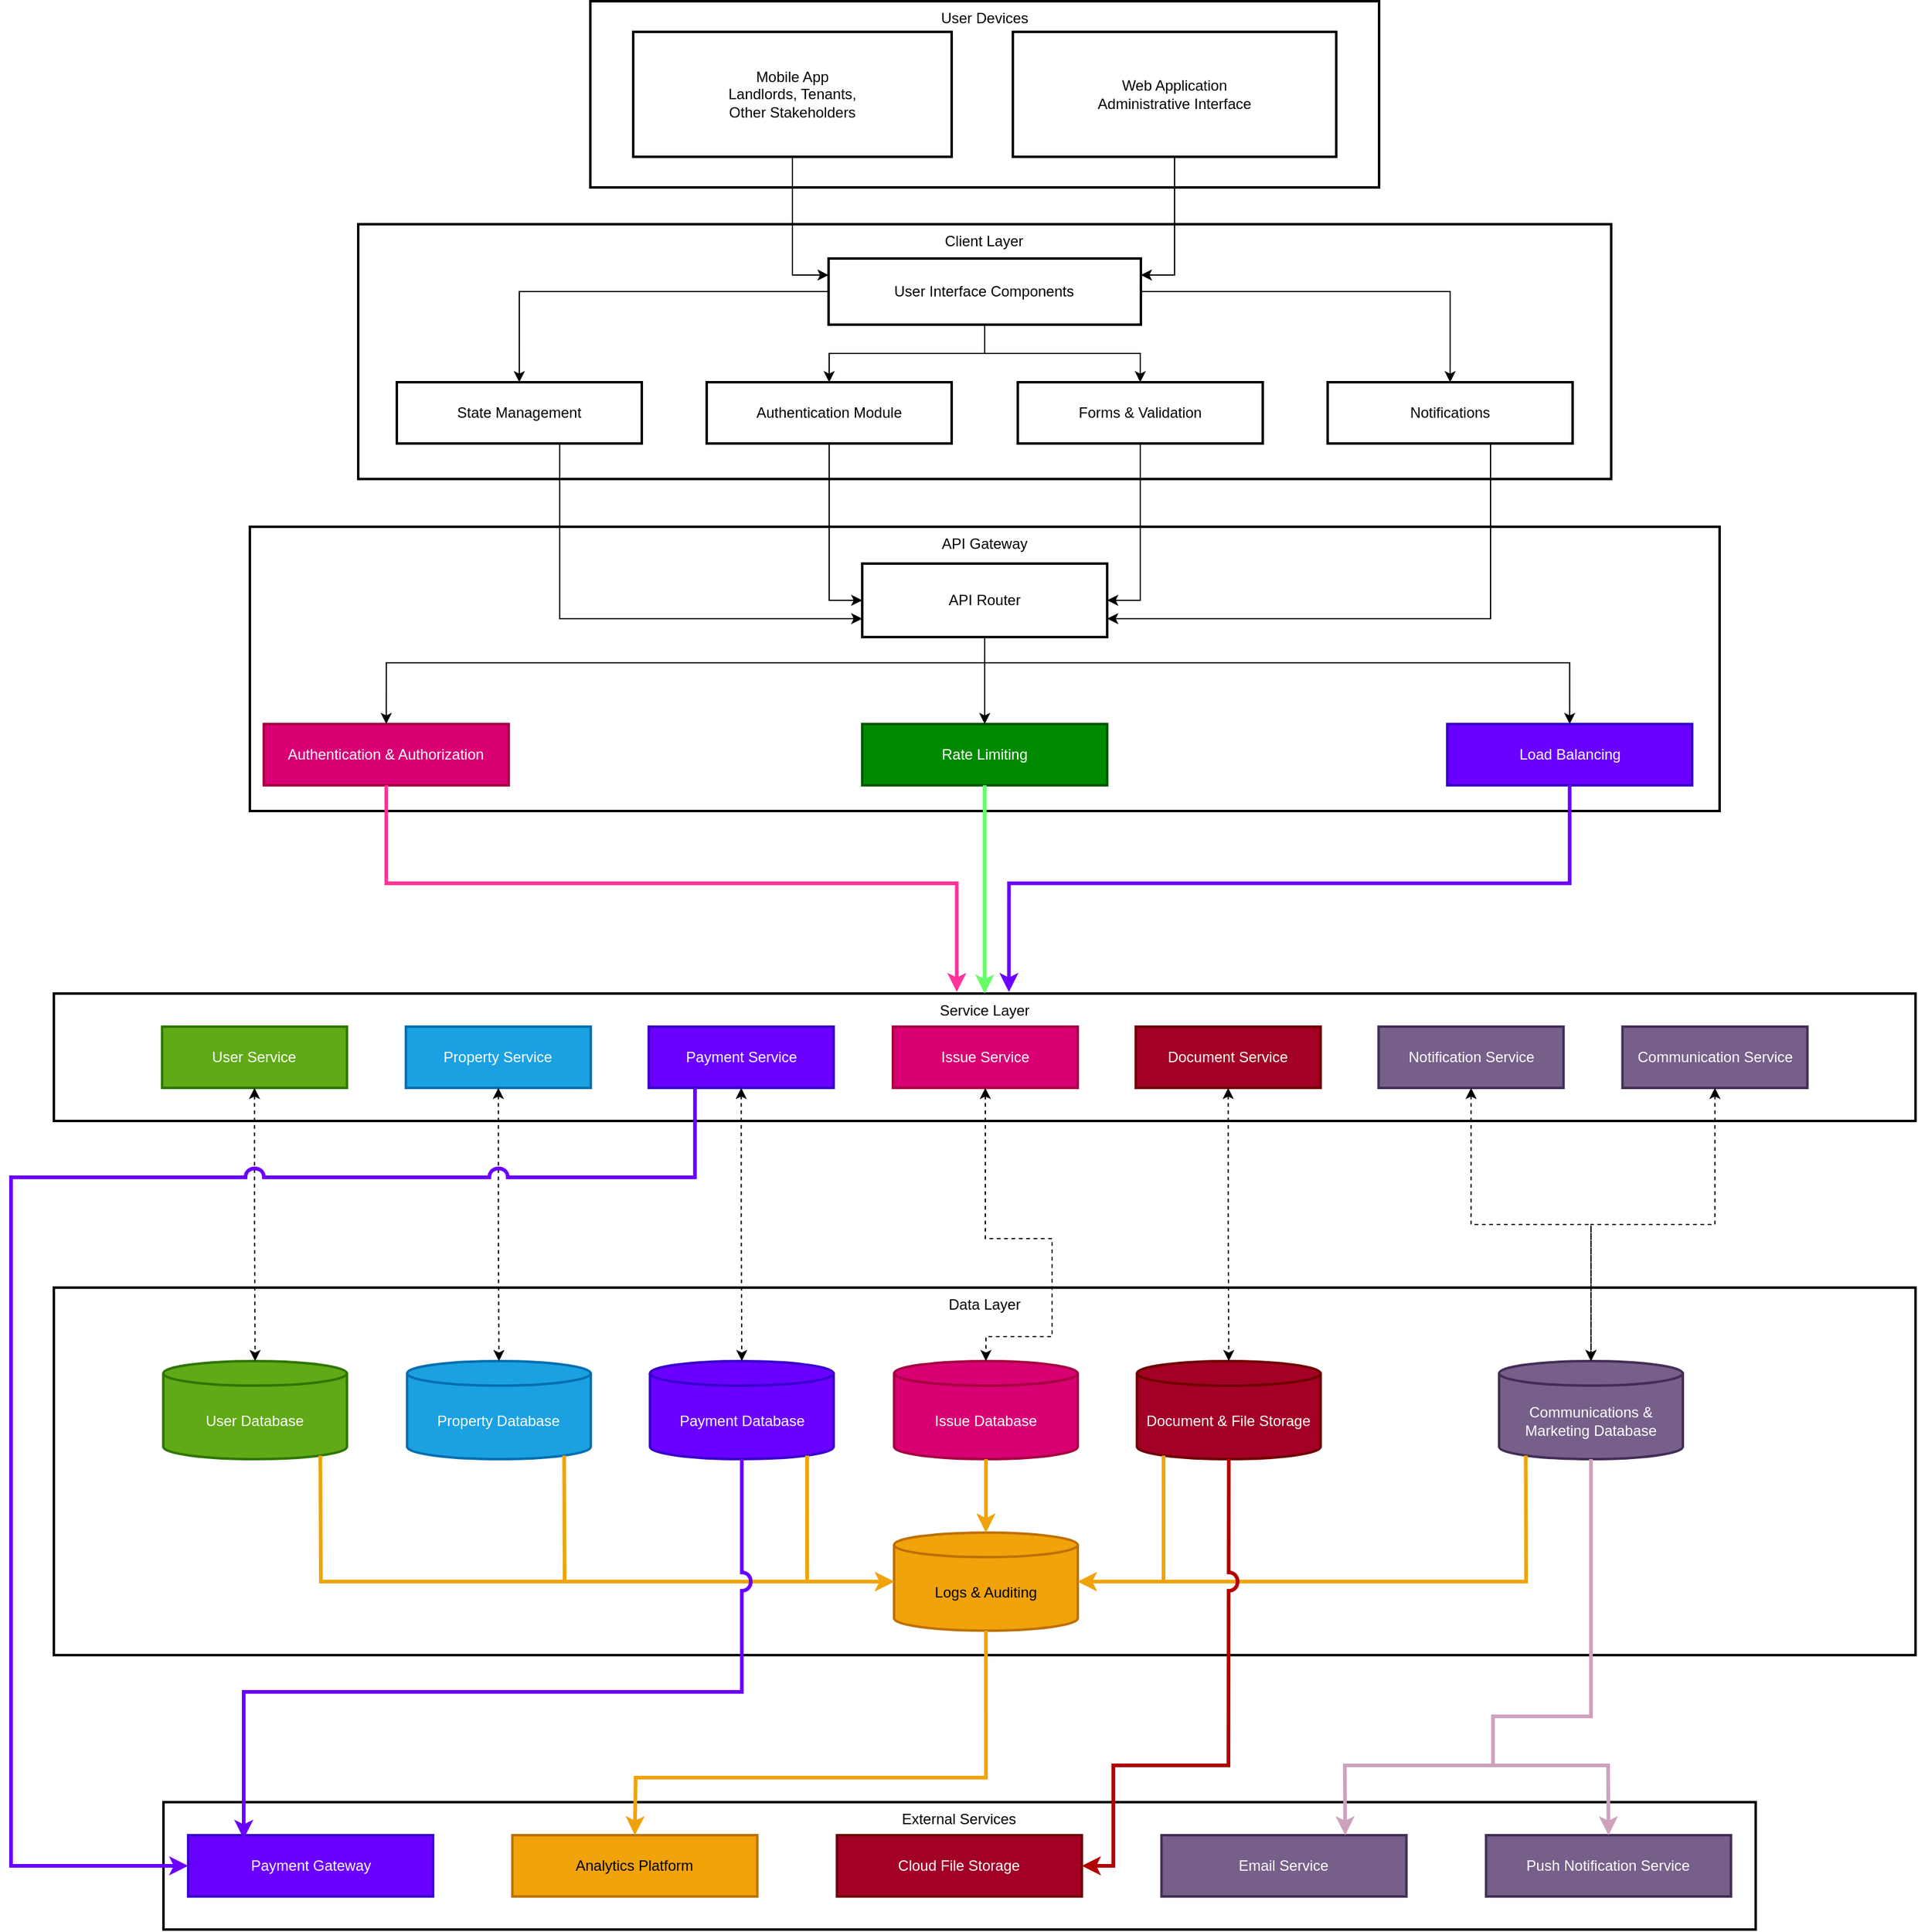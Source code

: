 <mxfile version="26.1.1">
  <diagram name="Page-1" id="fBjL8o_hA7o35bIcAhnm">
    <mxGraphModel dx="2074" dy="1198" grid="1" gridSize="10" guides="1" tooltips="1" connect="1" arrows="1" fold="1" page="1" pageScale="1" pageWidth="827" pageHeight="1169" math="0" shadow="0">
      <root>
        <mxCell id="0" />
        <mxCell id="1" parent="0" />
        <mxCell id="ONVwY6G91tmGvO6E3kD--123" value="" style="group" parent="1" vertex="1" connectable="0">
          <mxGeometry x="674.995" y="469" width="1200.003" height="232" as="geometry" />
        </mxCell>
        <mxCell id="ONVwY6G91tmGvO6E3kD--4" value="API Gateway" style="whiteSpace=wrap;strokeWidth=2;verticalAlign=top;" parent="ONVwY6G91tmGvO6E3kD--123" vertex="1">
          <mxGeometry width="1200.003" height="232" as="geometry" />
        </mxCell>
        <mxCell id="jb5khkaLbOysR9rqZ3Wg-37" style="edgeStyle=orthogonalEdgeStyle;rounded=0;orthogonalLoop=1;jettySize=auto;html=1;exitX=0.5;exitY=1;exitDx=0;exitDy=0;entryX=0.5;entryY=0;entryDx=0;entryDy=0;" edge="1" parent="ONVwY6G91tmGvO6E3kD--123" source="ONVwY6G91tmGvO6E3kD--14" target="ONVwY6G91tmGvO6E3kD--17">
          <mxGeometry relative="1" as="geometry">
            <Array as="points">
              <mxPoint x="600" y="111" />
              <mxPoint x="1078" y="111" />
            </Array>
          </mxGeometry>
        </mxCell>
        <mxCell id="ONVwY6G91tmGvO6E3kD--14" value="API Router" style="whiteSpace=wrap;strokeWidth=2;" parent="ONVwY6G91tmGvO6E3kD--123" vertex="1">
          <mxGeometry x="500.001" y="30" width="200.0" height="60" as="geometry" />
        </mxCell>
        <mxCell id="ONVwY6G91tmGvO6E3kD--15" value="Authentication &amp; Authorization" style="whiteSpace=wrap;strokeWidth=2;fillColor=#d80073;strokeColor=#A50040;fontColor=#ffffff;" parent="ONVwY6G91tmGvO6E3kD--123" vertex="1">
          <mxGeometry x="11.363" y="161" width="200.0" height="50" as="geometry" />
        </mxCell>
        <mxCell id="ONVwY6G91tmGvO6E3kD--16" value="Rate Limiting" style="whiteSpace=wrap;strokeWidth=2;fillColor=#008a00;fontColor=#ffffff;strokeColor=#005700;" parent="ONVwY6G91tmGvO6E3kD--123" vertex="1">
          <mxGeometry x="500.001" y="161" width="200.0" height="50" as="geometry" />
        </mxCell>
        <mxCell id="ONVwY6G91tmGvO6E3kD--17" value="Load Balancing" style="whiteSpace=wrap;strokeWidth=2;fillColor=#6a00ff;fontColor=#ffffff;strokeColor=#3700CC;" parent="ONVwY6G91tmGvO6E3kD--123" vertex="1">
          <mxGeometry x="977.63" y="161" width="200.0" height="50" as="geometry" />
        </mxCell>
        <mxCell id="ONVwY6G91tmGvO6E3kD--113" style="edgeStyle=orthogonalEdgeStyle;rounded=0;orthogonalLoop=1;jettySize=auto;html=1;entryX=0.5;entryY=0;entryDx=0;entryDy=0;" parent="ONVwY6G91tmGvO6E3kD--123" source="ONVwY6G91tmGvO6E3kD--14" target="ONVwY6G91tmGvO6E3kD--15" edge="1">
          <mxGeometry relative="1" as="geometry">
            <Array as="points">
              <mxPoint x="600" y="111" />
              <mxPoint x="111" y="111" />
            </Array>
          </mxGeometry>
        </mxCell>
        <mxCell id="ONVwY6G91tmGvO6E3kD--112" style="edgeStyle=orthogonalEdgeStyle;rounded=0;orthogonalLoop=1;jettySize=auto;html=1;entryX=0.5;entryY=0;entryDx=0;entryDy=0;" parent="ONVwY6G91tmGvO6E3kD--123" source="ONVwY6G91tmGvO6E3kD--14" target="ONVwY6G91tmGvO6E3kD--16" edge="1">
          <mxGeometry relative="1" as="geometry" />
        </mxCell>
        <mxCell id="ONVwY6G91tmGvO6E3kD--86" value="" style="group" parent="1" vertex="1" connectable="0">
          <mxGeometry x="763.497" y="222" width="1023" height="208" as="geometry" />
        </mxCell>
        <mxCell id="ONVwY6G91tmGvO6E3kD--5" value="Client Layer" style="whiteSpace=wrap;strokeWidth=2;verticalAlign=top;" parent="ONVwY6G91tmGvO6E3kD--86" vertex="1">
          <mxGeometry width="1023" height="208" as="geometry" />
        </mxCell>
        <mxCell id="ONVwY6G91tmGvO6E3kD--104" style="edgeStyle=orthogonalEdgeStyle;rounded=0;orthogonalLoop=1;jettySize=auto;html=1;exitX=0;exitY=0.5;exitDx=0;exitDy=0;entryX=0.5;entryY=0;entryDx=0;entryDy=0;" parent="ONVwY6G91tmGvO6E3kD--86" source="ONVwY6G91tmGvO6E3kD--9" target="ONVwY6G91tmGvO6E3kD--10" edge="1">
          <mxGeometry relative="1" as="geometry" />
        </mxCell>
        <mxCell id="ONVwY6G91tmGvO6E3kD--105" style="edgeStyle=orthogonalEdgeStyle;rounded=0;orthogonalLoop=1;jettySize=auto;html=1;entryX=0.5;entryY=0;entryDx=0;entryDy=0;" parent="ONVwY6G91tmGvO6E3kD--86" source="ONVwY6G91tmGvO6E3kD--9" target="ONVwY6G91tmGvO6E3kD--11" edge="1">
          <mxGeometry relative="1" as="geometry" />
        </mxCell>
        <mxCell id="ONVwY6G91tmGvO6E3kD--106" style="edgeStyle=orthogonalEdgeStyle;rounded=0;orthogonalLoop=1;jettySize=auto;html=1;entryX=0.5;entryY=0;entryDx=0;entryDy=0;" parent="ONVwY6G91tmGvO6E3kD--86" source="ONVwY6G91tmGvO6E3kD--9" target="ONVwY6G91tmGvO6E3kD--12" edge="1">
          <mxGeometry relative="1" as="geometry" />
        </mxCell>
        <mxCell id="ONVwY6G91tmGvO6E3kD--107" style="edgeStyle=orthogonalEdgeStyle;rounded=0;orthogonalLoop=1;jettySize=auto;html=1;entryX=0.5;entryY=0;entryDx=0;entryDy=0;" parent="ONVwY6G91tmGvO6E3kD--86" source="ONVwY6G91tmGvO6E3kD--9" target="ONVwY6G91tmGvO6E3kD--13" edge="1">
          <mxGeometry relative="1" as="geometry" />
        </mxCell>
        <mxCell id="ONVwY6G91tmGvO6E3kD--9" value="User Interface Components" style="whiteSpace=wrap;strokeWidth=2;" parent="ONVwY6G91tmGvO6E3kD--86" vertex="1">
          <mxGeometry x="384" y="28" width="255" height="54" as="geometry" />
        </mxCell>
        <mxCell id="ONVwY6G91tmGvO6E3kD--10" value="State Management" style="whiteSpace=wrap;strokeWidth=2;" parent="ONVwY6G91tmGvO6E3kD--86" vertex="1">
          <mxGeometry x="31.5" y="129" width="200" height="50" as="geometry" />
        </mxCell>
        <mxCell id="ONVwY6G91tmGvO6E3kD--11" value="Authentication Module" style="whiteSpace=wrap;strokeWidth=2;" parent="ONVwY6G91tmGvO6E3kD--86" vertex="1">
          <mxGeometry x="284.5" y="129" width="200" height="50" as="geometry" />
        </mxCell>
        <mxCell id="ONVwY6G91tmGvO6E3kD--12" value="Forms &amp; Validation" style="whiteSpace=wrap;strokeWidth=2;" parent="ONVwY6G91tmGvO6E3kD--86" vertex="1">
          <mxGeometry x="538.5" y="129" width="200" height="50" as="geometry" />
        </mxCell>
        <mxCell id="ONVwY6G91tmGvO6E3kD--13" value="Notifications" style="whiteSpace=wrap;strokeWidth=2;" parent="ONVwY6G91tmGvO6E3kD--86" vertex="1">
          <mxGeometry x="791.5" y="129" width="200" height="50" as="geometry" />
        </mxCell>
        <mxCell id="ONVwY6G91tmGvO6E3kD--91" value="" style="group" parent="1" vertex="1" connectable="0">
          <mxGeometry x="604.47" y="1510" width="1341.053" height="104" as="geometry" />
        </mxCell>
        <mxCell id="ONVwY6G91tmGvO6E3kD--1" value="External Services" style="whiteSpace=wrap;strokeWidth=2;verticalAlign=top;" parent="ONVwY6G91tmGvO6E3kD--91" vertex="1">
          <mxGeometry width="1300" height="104" as="geometry" />
        </mxCell>
        <mxCell id="ONVwY6G91tmGvO6E3kD--31" value="Payment Gateway" style="whiteSpace=wrap;strokeWidth=2;fillColor=#6a00ff;fontColor=#ffffff;strokeColor=#3700CC;" parent="ONVwY6G91tmGvO6E3kD--91" vertex="1">
          <mxGeometry x="20.153" y="27" width="200" height="50" as="geometry" />
        </mxCell>
        <mxCell id="ONVwY6G91tmGvO6E3kD--32" value="Email Service" style="whiteSpace=wrap;strokeWidth=2;fillColor=#76608a;fontColor=#ffffff;strokeColor=#432D57;" parent="ONVwY6G91tmGvO6E3kD--91" vertex="1">
          <mxGeometry x="814.85" y="27" width="200" height="50" as="geometry" />
        </mxCell>
        <mxCell id="ONVwY6G91tmGvO6E3kD--33" value="Push Notification Service" style="whiteSpace=wrap;strokeWidth=2;fillColor=#76608a;fontColor=#ffffff;strokeColor=#432D57;" parent="ONVwY6G91tmGvO6E3kD--91" vertex="1">
          <mxGeometry x="1079.853" y="27" width="200" height="50" as="geometry" />
        </mxCell>
        <mxCell id="ONVwY6G91tmGvO6E3kD--34" value="Cloud File Storage" style="whiteSpace=wrap;strokeWidth=2;fillColor=#a20025;fontColor=#ffffff;strokeColor=#6F0000;" parent="ONVwY6G91tmGvO6E3kD--91" vertex="1">
          <mxGeometry x="549.85" y="27" width="200" height="50" as="geometry" />
        </mxCell>
        <mxCell id="ONVwY6G91tmGvO6E3kD--35" value="Analytics Platform" style="whiteSpace=wrap;strokeWidth=2;fillColor=#f0a30a;fontColor=#000000;strokeColor=#BD7000;" parent="ONVwY6G91tmGvO6E3kD--91" vertex="1">
          <mxGeometry x="284.85" y="27" width="200" height="50" as="geometry" />
        </mxCell>
        <mxCell id="ONVwY6G91tmGvO6E3kD--90" value="" style="group" parent="1" vertex="1" connectable="0">
          <mxGeometry x="515" y="1090" width="1520" height="300" as="geometry" />
        </mxCell>
        <mxCell id="ONVwY6G91tmGvO6E3kD--2" value="Data Layer" style="whiteSpace=wrap;strokeWidth=2;verticalAlign=top;" parent="ONVwY6G91tmGvO6E3kD--90" vertex="1">
          <mxGeometry width="1520" height="300" as="geometry" />
        </mxCell>
        <mxCell id="ONVwY6G91tmGvO6E3kD--25" value="User Database" style="shape=cylinder3;boundedLbl=1;backgroundOutline=1;size=10;strokeWidth=2;whiteSpace=wrap;fillColor=#60a917;fontColor=#ffffff;strokeColor=#2D7600;" parent="ONVwY6G91tmGvO6E3kD--90" vertex="1">
          <mxGeometry x="89.293" y="60" width="150" height="80" as="geometry" />
        </mxCell>
        <mxCell id="ONVwY6G91tmGvO6E3kD--26" value="Property Database" style="shape=cylinder3;boundedLbl=1;backgroundOutline=1;size=10;strokeWidth=2;whiteSpace=wrap;fillColor=#1ba1e2;fontColor=#ffffff;strokeColor=#006EAF;" parent="ONVwY6G91tmGvO6E3kD--90" vertex="1">
          <mxGeometry x="288.37" y="60" width="150" height="80" as="geometry" />
        </mxCell>
        <mxCell id="ONVwY6G91tmGvO6E3kD--27" value="Payment Database" style="shape=cylinder3;boundedLbl=1;backgroundOutline=1;size=10;strokeWidth=2;whiteSpace=wrap;fillColor=#6a00ff;fontColor=#ffffff;strokeColor=#3700CC;" parent="ONVwY6G91tmGvO6E3kD--90" vertex="1">
          <mxGeometry x="486.68" y="60" width="150" height="80" as="geometry" />
        </mxCell>
        <mxCell id="ONVwY6G91tmGvO6E3kD--28" value="Issue Database" style="shape=cylinder3;boundedLbl=1;backgroundOutline=1;size=10;strokeWidth=2;whiteSpace=wrap;fillColor=#d80073;fontColor=#ffffff;strokeColor=#A50040;" parent="ONVwY6G91tmGvO6E3kD--90" vertex="1">
          <mxGeometry x="685.99" y="60" width="150" height="80" as="geometry" />
        </mxCell>
        <mxCell id="ONVwY6G91tmGvO6E3kD--29" value="Document &amp; File Storage" style="shape=cylinder3;boundedLbl=1;backgroundOutline=1;size=10;strokeWidth=2;whiteSpace=wrap;fillColor=#a20025;fontColor=#ffffff;strokeColor=#6F0000;" parent="ONVwY6G91tmGvO6E3kD--90" vertex="1">
          <mxGeometry x="884.29" y="60" width="150" height="80" as="geometry" />
        </mxCell>
        <mxCell id="ONVwY6G91tmGvO6E3kD--30" value="Logs &amp; Auditing" style="shape=cylinder3;boundedLbl=1;backgroundOutline=1;size=10;strokeWidth=2;whiteSpace=wrap;fillColor=#F0A30A;fontColor=#000000;strokeColor=#BD7000;" parent="ONVwY6G91tmGvO6E3kD--90" vertex="1">
          <mxGeometry x="685.991" y="200" width="150" height="80" as="geometry" />
        </mxCell>
        <mxCell id="jb5khkaLbOysR9rqZ3Wg-2" value="Communications &amp; Marketing Database" style="shape=cylinder3;boundedLbl=1;backgroundOutline=1;size=10;strokeWidth=2;whiteSpace=wrap;fillColor=#76608a;fontColor=#ffffff;strokeColor=#432D57;" vertex="1" parent="ONVwY6G91tmGvO6E3kD--90">
          <mxGeometry x="1180" y="60" width="150" height="80" as="geometry" />
        </mxCell>
        <mxCell id="jb5khkaLbOysR9rqZ3Wg-27" value="" style="endArrow=classic;html=1;rounded=0;entryX=0;entryY=0.5;entryDx=0;entryDy=0;exitX=0.855;exitY=1;exitDx=0;exitDy=-2.9;exitPerimeter=0;fillColor=#e3c800;strokeColor=#F0A30A;strokeWidth=3;entryPerimeter=0;" edge="1" parent="ONVwY6G91tmGvO6E3kD--90" source="ONVwY6G91tmGvO6E3kD--27" target="ONVwY6G91tmGvO6E3kD--30">
          <mxGeometry width="50" height="50" relative="1" as="geometry">
            <mxPoint x="780" y="290" as="sourcePoint" />
            <mxPoint x="484" y="457" as="targetPoint" />
            <Array as="points">
              <mxPoint x="615" y="240" />
            </Array>
          </mxGeometry>
        </mxCell>
        <mxCell id="jb5khkaLbOysR9rqZ3Wg-28" value="" style="endArrow=classic;html=1;rounded=0;entryX=0;entryY=0.5;entryDx=0;entryDy=0;exitX=0.855;exitY=1;exitDx=0;exitDy=-2.9;exitPerimeter=0;fillColor=#e3c800;strokeColor=#F0A30A;strokeWidth=3;entryPerimeter=0;" edge="1" parent="ONVwY6G91tmGvO6E3kD--90" source="ONVwY6G91tmGvO6E3kD--26" target="ONVwY6G91tmGvO6E3kD--30">
          <mxGeometry width="50" height="50" relative="1" as="geometry">
            <mxPoint x="625" y="147" as="sourcePoint" />
            <mxPoint x="705" y="250" as="targetPoint" />
            <Array as="points">
              <mxPoint x="417" y="240" />
            </Array>
          </mxGeometry>
        </mxCell>
        <mxCell id="jb5khkaLbOysR9rqZ3Wg-29" value="" style="endArrow=classic;html=1;rounded=0;entryX=0;entryY=0.5;entryDx=0;entryDy=0;exitX=0.855;exitY=1;exitDx=0;exitDy=-2.9;exitPerimeter=0;fillColor=#e3c800;strokeColor=#F0A30A;strokeWidth=3;entryPerimeter=0;" edge="1" parent="ONVwY6G91tmGvO6E3kD--90" source="ONVwY6G91tmGvO6E3kD--25" target="ONVwY6G91tmGvO6E3kD--30">
          <mxGeometry width="50" height="50" relative="1" as="geometry">
            <mxPoint x="397" y="150" as="sourcePoint" />
            <mxPoint x="675" y="253" as="targetPoint" />
            <Array as="points">
              <mxPoint x="218" y="240" />
            </Array>
          </mxGeometry>
        </mxCell>
        <mxCell id="jb5khkaLbOysR9rqZ3Wg-30" value="" style="endArrow=classic;html=1;rounded=0;entryX=0.5;entryY=0;entryDx=0;entryDy=0;exitX=0.5;exitY=1;exitDx=0;exitDy=0;exitPerimeter=0;fillColor=#e3c800;strokeColor=#F0A30A;strokeWidth=3;entryPerimeter=0;" edge="1" parent="ONVwY6G91tmGvO6E3kD--90" source="ONVwY6G91tmGvO6E3kD--28" target="ONVwY6G91tmGvO6E3kD--30">
          <mxGeometry width="50" height="50" relative="1" as="geometry">
            <mxPoint x="625" y="147" as="sourcePoint" />
            <mxPoint x="705" y="250" as="targetPoint" />
            <Array as="points" />
          </mxGeometry>
        </mxCell>
        <mxCell id="jb5khkaLbOysR9rqZ3Wg-33" value="" style="endArrow=classic;html=1;rounded=0;entryX=1;entryY=0.5;entryDx=0;entryDy=0;exitX=0.145;exitY=1;exitDx=0;exitDy=-2.9;exitPerimeter=0;fillColor=#e3c800;strokeColor=#F0A30A;strokeWidth=3;entryPerimeter=0;" edge="1" parent="ONVwY6G91tmGvO6E3kD--90" source="ONVwY6G91tmGvO6E3kD--29" target="ONVwY6G91tmGvO6E3kD--30">
          <mxGeometry width="50" height="50" relative="1" as="geometry">
            <mxPoint x="625" y="147" as="sourcePoint" />
            <mxPoint x="696" y="250" as="targetPoint" />
            <Array as="points">
              <mxPoint x="906" y="240" />
            </Array>
          </mxGeometry>
        </mxCell>
        <mxCell id="jb5khkaLbOysR9rqZ3Wg-34" value="" style="endArrow=classic;html=1;rounded=0;entryX=1;entryY=0.5;entryDx=0;entryDy=0;exitX=0.145;exitY=1;exitDx=0;exitDy=-2.9;exitPerimeter=0;fillColor=#e3c800;strokeColor=#F0A30A;strokeWidth=3;entryPerimeter=0;" edge="1" parent="ONVwY6G91tmGvO6E3kD--90" source="jb5khkaLbOysR9rqZ3Wg-2" target="ONVwY6G91tmGvO6E3kD--30">
          <mxGeometry width="50" height="50" relative="1" as="geometry">
            <mxPoint x="1185" y="150" as="sourcePoint" />
            <mxPoint x="1115" y="253" as="targetPoint" />
            <Array as="points">
              <mxPoint x="1202" y="240" />
            </Array>
          </mxGeometry>
        </mxCell>
        <mxCell id="ONVwY6G91tmGvO6E3kD--89" value="" style="group" parent="1" vertex="1" connectable="0">
          <mxGeometry x="515" y="850" width="1520" height="104" as="geometry" />
        </mxCell>
        <mxCell id="ONVwY6G91tmGvO6E3kD--3" value="Service Layer" style="whiteSpace=wrap;strokeWidth=2;verticalAlign=top;" parent="ONVwY6G91tmGvO6E3kD--89" vertex="1">
          <mxGeometry width="1520" height="104" as="geometry" />
        </mxCell>
        <mxCell id="ONVwY6G91tmGvO6E3kD--18" value="User Service" style="whiteSpace=wrap;strokeWidth=2;fillColor=#60a917;fontColor=#ffffff;strokeColor=#2D7600;" parent="ONVwY6G91tmGvO6E3kD--89" vertex="1">
          <mxGeometry x="88.304" y="27" width="150.993" height="50" as="geometry" />
        </mxCell>
        <mxCell id="ONVwY6G91tmGvO6E3kD--19" value="Property Service" style="whiteSpace=wrap;strokeWidth=2;fillColor=#1ba1e2;fontColor=#ffffff;strokeColor=#006EAF;" parent="ONVwY6G91tmGvO6E3kD--89" vertex="1">
          <mxGeometry x="287.381" y="27" width="150.993" height="50" as="geometry" />
        </mxCell>
        <mxCell id="ONVwY6G91tmGvO6E3kD--20" value="Payment Service" style="whiteSpace=wrap;strokeWidth=2;fillColor=#6a00ff;fontColor=#ffffff;strokeColor=#3700CC;" parent="ONVwY6G91tmGvO6E3kD--89" vertex="1">
          <mxGeometry x="485.685" y="27" width="150.993" height="50" as="geometry" />
        </mxCell>
        <mxCell id="ONVwY6G91tmGvO6E3kD--21" value="Issue Service" style="whiteSpace=wrap;strokeWidth=2;fillColor=#d80073;fontColor=#ffffff;strokeColor=#A50040;" parent="ONVwY6G91tmGvO6E3kD--89" vertex="1">
          <mxGeometry x="684.997" y="27" width="150.993" height="50" as="geometry" />
        </mxCell>
        <mxCell id="ONVwY6G91tmGvO6E3kD--22" value="Document Service" style="whiteSpace=wrap;strokeWidth=2;fillColor=#a20025;fontColor=#ffffff;strokeColor=#6F0000;" parent="ONVwY6G91tmGvO6E3kD--89" vertex="1">
          <mxGeometry x="883.301" y="27" width="150.993" height="50" as="geometry" />
        </mxCell>
        <mxCell id="ONVwY6G91tmGvO6E3kD--23" value="Notification Service" style="whiteSpace=wrap;strokeWidth=2;fillColor=#76608a;fontColor=#ffffff;strokeColor=#432D57;" parent="ONVwY6G91tmGvO6E3kD--89" vertex="1">
          <mxGeometry x="1081.606" y="27" width="150.993" height="50" as="geometry" />
        </mxCell>
        <mxCell id="ONVwY6G91tmGvO6E3kD--24" value="Communication Service" style="whiteSpace=wrap;strokeWidth=2;fillColor=#76608a;fontColor=#ffffff;strokeColor=#432D57;" parent="ONVwY6G91tmGvO6E3kD--89" vertex="1">
          <mxGeometry x="1280.712" y="27" width="150.993" height="50" as="geometry" />
        </mxCell>
        <mxCell id="ONVwY6G91tmGvO6E3kD--85" value="" style="group" parent="1" vertex="1" connectable="0">
          <mxGeometry x="952.997" y="40" width="644" height="152" as="geometry" />
        </mxCell>
        <mxCell id="ONVwY6G91tmGvO6E3kD--6" value="User Devices" style="whiteSpace=wrap;strokeWidth=2;verticalAlign=top;" parent="ONVwY6G91tmGvO6E3kD--85" vertex="1">
          <mxGeometry width="644" height="152" as="geometry" />
        </mxCell>
        <mxCell id="ONVwY6G91tmGvO6E3kD--7" value="Mobile App&#xa;Landlords, Tenants,&#xa;Other Stakeholders" style="whiteSpace=wrap;strokeWidth=2;" parent="ONVwY6G91tmGvO6E3kD--85" vertex="1">
          <mxGeometry x="35" y="25" width="260" height="102" as="geometry" />
        </mxCell>
        <mxCell id="ONVwY6G91tmGvO6E3kD--8" value="Web Application&#xa;Administrative Interface" style="whiteSpace=wrap;strokeWidth=2;" parent="ONVwY6G91tmGvO6E3kD--85" vertex="1">
          <mxGeometry x="345" y="25" width="264" height="102" as="geometry" />
        </mxCell>
        <mxCell id="ONVwY6G91tmGvO6E3kD--109" style="edgeStyle=orthogonalEdgeStyle;rounded=0;orthogonalLoop=1;jettySize=auto;html=1;entryX=0;entryY=0.5;entryDx=0;entryDy=0;" parent="1" source="ONVwY6G91tmGvO6E3kD--11" target="ONVwY6G91tmGvO6E3kD--14" edge="1">
          <mxGeometry relative="1" as="geometry" />
        </mxCell>
        <mxCell id="ONVwY6G91tmGvO6E3kD--110" style="edgeStyle=orthogonalEdgeStyle;rounded=0;orthogonalLoop=1;jettySize=auto;html=1;entryX=1;entryY=0.5;entryDx=0;entryDy=0;" parent="1" source="ONVwY6G91tmGvO6E3kD--12" target="ONVwY6G91tmGvO6E3kD--14" edge="1">
          <mxGeometry relative="1" as="geometry" />
        </mxCell>
        <mxCell id="ONVwY6G91tmGvO6E3kD--115" style="edgeStyle=orthogonalEdgeStyle;rounded=0;orthogonalLoop=1;jettySize=auto;html=1;entryX=1;entryY=0.25;entryDx=0;entryDy=0;" parent="1" source="ONVwY6G91tmGvO6E3kD--8" target="ONVwY6G91tmGvO6E3kD--9" edge="1">
          <mxGeometry relative="1" as="geometry" />
        </mxCell>
        <mxCell id="ONVwY6G91tmGvO6E3kD--116" style="edgeStyle=orthogonalEdgeStyle;rounded=0;orthogonalLoop=1;jettySize=auto;html=1;entryX=0;entryY=0.25;entryDx=0;entryDy=0;" parent="1" source="ONVwY6G91tmGvO6E3kD--7" target="ONVwY6G91tmGvO6E3kD--9" edge="1">
          <mxGeometry relative="1" as="geometry" />
        </mxCell>
        <mxCell id="ONVwY6G91tmGvO6E3kD--118" style="edgeStyle=orthogonalEdgeStyle;rounded=0;orthogonalLoop=1;jettySize=auto;html=1;entryX=1;entryY=0.75;entryDx=0;entryDy=0;" parent="1" source="ONVwY6G91tmGvO6E3kD--13" target="ONVwY6G91tmGvO6E3kD--14" edge="1">
          <mxGeometry relative="1" as="geometry">
            <Array as="points">
              <mxPoint x="1688" y="544" />
            </Array>
          </mxGeometry>
        </mxCell>
        <mxCell id="ONVwY6G91tmGvO6E3kD--119" style="edgeStyle=orthogonalEdgeStyle;rounded=0;orthogonalLoop=1;jettySize=auto;html=1;entryX=0;entryY=0.75;entryDx=0;entryDy=0;" parent="1" source="ONVwY6G91tmGvO6E3kD--10" target="ONVwY6G91tmGvO6E3kD--14" edge="1">
          <mxGeometry relative="1" as="geometry">
            <Array as="points">
              <mxPoint x="928" y="544" />
            </Array>
          </mxGeometry>
        </mxCell>
        <mxCell id="ONVwY6G91tmGvO6E3kD--120" style="edgeStyle=orthogonalEdgeStyle;rounded=0;orthogonalLoop=1;jettySize=auto;html=1;entryX=0.485;entryY=-0.013;entryDx=0;entryDy=0;fillColor=#f8cecc;strokeColor=#FF3399;strokeWidth=3;entryPerimeter=0;" parent="1" source="ONVwY6G91tmGvO6E3kD--15" target="ONVwY6G91tmGvO6E3kD--3" edge="1">
          <mxGeometry relative="1" as="geometry">
            <Array as="points">
              <mxPoint x="786" y="760" />
              <mxPoint x="1252" y="760" />
            </Array>
          </mxGeometry>
        </mxCell>
        <mxCell id="ONVwY6G91tmGvO6E3kD--121" style="edgeStyle=orthogonalEdgeStyle;rounded=0;orthogonalLoop=1;jettySize=auto;html=1;entryX=0.5;entryY=0;entryDx=0;entryDy=0;fillColor=#d5e8d4;strokeColor=#66FF66;strokeWidth=3;" parent="1" source="ONVwY6G91tmGvO6E3kD--16" target="ONVwY6G91tmGvO6E3kD--3" edge="1">
          <mxGeometry relative="1" as="geometry" />
        </mxCell>
        <mxCell id="ONVwY6G91tmGvO6E3kD--122" style="edgeStyle=orthogonalEdgeStyle;rounded=0;orthogonalLoop=1;jettySize=auto;html=1;fillColor=#e1d5e7;strokeColor=#6A00FF;strokeWidth=3;entryX=0.513;entryY=-0.012;entryDx=0;entryDy=0;entryPerimeter=0;" parent="1" source="ONVwY6G91tmGvO6E3kD--17" target="ONVwY6G91tmGvO6E3kD--3" edge="1">
          <mxGeometry relative="1" as="geometry">
            <mxPoint x="1290" y="850" as="targetPoint" />
            <Array as="points">
              <mxPoint x="1753" y="760" />
              <mxPoint x="1295" y="760" />
            </Array>
          </mxGeometry>
        </mxCell>
        <mxCell id="jb5khkaLbOysR9rqZ3Wg-1" style="edgeStyle=orthogonalEdgeStyle;rounded=0;orthogonalLoop=1;jettySize=auto;html=1;entryX=0.5;entryY=0;entryDx=0;entryDy=0;entryPerimeter=0;dashed=1;startArrow=classic;startFill=1;" edge="1" parent="1" source="ONVwY6G91tmGvO6E3kD--18" target="ONVwY6G91tmGvO6E3kD--25">
          <mxGeometry relative="1" as="geometry" />
        </mxCell>
        <mxCell id="jb5khkaLbOysR9rqZ3Wg-7" style="edgeStyle=orthogonalEdgeStyle;rounded=0;orthogonalLoop=1;jettySize=auto;html=1;entryX=0.5;entryY=0;entryDx=0;entryDy=0;entryPerimeter=0;dashed=1;startArrow=classic;startFill=1;" edge="1" parent="1" source="ONVwY6G91tmGvO6E3kD--23" target="jb5khkaLbOysR9rqZ3Wg-2">
          <mxGeometry relative="1" as="geometry" />
        </mxCell>
        <mxCell id="jb5khkaLbOysR9rqZ3Wg-8" style="edgeStyle=orthogonalEdgeStyle;rounded=0;orthogonalLoop=1;jettySize=auto;html=1;dashed=1;startArrow=classic;startFill=1;" edge="1" parent="1" source="ONVwY6G91tmGvO6E3kD--24" target="jb5khkaLbOysR9rqZ3Wg-2">
          <mxGeometry relative="1" as="geometry" />
        </mxCell>
        <mxCell id="jb5khkaLbOysR9rqZ3Wg-9" style="edgeStyle=orthogonalEdgeStyle;rounded=0;orthogonalLoop=1;jettySize=auto;html=1;entryX=0.5;entryY=0;entryDx=0;entryDy=0;entryPerimeter=0;dashed=1;startArrow=classic;startFill=1;" edge="1" parent="1" source="ONVwY6G91tmGvO6E3kD--22" target="ONVwY6G91tmGvO6E3kD--29">
          <mxGeometry relative="1" as="geometry" />
        </mxCell>
        <mxCell id="jb5khkaLbOysR9rqZ3Wg-10" style="edgeStyle=orthogonalEdgeStyle;rounded=0;orthogonalLoop=1;jettySize=auto;html=1;entryX=0.5;entryY=0;entryDx=0;entryDy=0;entryPerimeter=0;exitX=0.5;exitY=1;exitDx=0;exitDy=0;dashed=1;startArrow=classic;startFill=1;" edge="1" parent="1" source="ONVwY6G91tmGvO6E3kD--21" target="ONVwY6G91tmGvO6E3kD--28">
          <mxGeometry relative="1" as="geometry">
            <mxPoint x="1276" y="980" as="sourcePoint" />
            <Array as="points">
              <mxPoint x="1276" y="1050" />
              <mxPoint x="1330" y="1050" />
              <mxPoint x="1330" y="1130" />
              <mxPoint x="1276" y="1130" />
            </Array>
          </mxGeometry>
        </mxCell>
        <mxCell id="jb5khkaLbOysR9rqZ3Wg-11" style="edgeStyle=orthogonalEdgeStyle;rounded=0;orthogonalLoop=1;jettySize=auto;html=1;entryX=0.5;entryY=0;entryDx=0;entryDy=0;entryPerimeter=0;dashed=1;startArrow=classic;startFill=1;" edge="1" parent="1" source="ONVwY6G91tmGvO6E3kD--20" target="ONVwY6G91tmGvO6E3kD--27">
          <mxGeometry relative="1" as="geometry" />
        </mxCell>
        <mxCell id="jb5khkaLbOysR9rqZ3Wg-12" style="edgeStyle=orthogonalEdgeStyle;rounded=0;orthogonalLoop=1;jettySize=auto;html=1;entryX=0.5;entryY=0;entryDx=0;entryDy=0;entryPerimeter=0;dashed=1;startArrow=classic;startFill=1;" edge="1" parent="1" source="ONVwY6G91tmGvO6E3kD--19" target="ONVwY6G91tmGvO6E3kD--26">
          <mxGeometry relative="1" as="geometry" />
        </mxCell>
        <mxCell id="jb5khkaLbOysR9rqZ3Wg-14" value="" style="endArrow=classic;html=1;rounded=0;entryX=1;entryY=0.5;entryDx=0;entryDy=0;exitX=0.5;exitY=1;exitDx=0;exitDy=0;exitPerimeter=0;fillColor=#e51400;strokeColor=#B20000;strokeWidth=3;jumpStyle=arc;jumpSize=11;" edge="1" parent="1" source="ONVwY6G91tmGvO6E3kD--29" target="ONVwY6G91tmGvO6E3kD--34">
          <mxGeometry width="50" height="50" relative="1" as="geometry">
            <mxPoint x="1280" y="1290" as="sourcePoint" />
            <mxPoint x="1330" y="1240" as="targetPoint" />
            <Array as="points">
              <mxPoint x="1474" y="1480" />
              <mxPoint x="1380" y="1480" />
              <mxPoint x="1380" y="1562" />
            </Array>
          </mxGeometry>
        </mxCell>
        <mxCell id="jb5khkaLbOysR9rqZ3Wg-16" value="" style="endArrow=classic;html=1;rounded=0;entryX=0.5;entryY=0;entryDx=0;entryDy=0;exitX=0.5;exitY=1;exitDx=0;exitDy=0;exitPerimeter=0;fillColor=#76608a;strokeColor=#CDA2BE;strokeWidth=3;" edge="1" parent="1" source="jb5khkaLbOysR9rqZ3Wg-2" target="ONVwY6G91tmGvO6E3kD--33">
          <mxGeometry width="50" height="50" relative="1" as="geometry">
            <mxPoint x="1092" y="1240" as="sourcePoint" />
            <mxPoint x="785" y="1557" as="targetPoint" />
            <Array as="points">
              <mxPoint x="1770" y="1440" />
              <mxPoint x="1690" y="1440" />
              <mxPoint x="1690" y="1480" />
              <mxPoint x="1784" y="1480" />
            </Array>
          </mxGeometry>
        </mxCell>
        <mxCell id="jb5khkaLbOysR9rqZ3Wg-17" value="" style="endArrow=classic;html=1;rounded=0;exitX=0.5;exitY=1;exitDx=0;exitDy=0;exitPerimeter=0;entryX=0.75;entryY=0;entryDx=0;entryDy=0;fillColor=#76608a;strokeColor=#CDA2BE;strokeWidth=3;" edge="1" parent="1" source="jb5khkaLbOysR9rqZ3Wg-2" target="ONVwY6G91tmGvO6E3kD--32">
          <mxGeometry width="50" height="50" relative="1" as="geometry">
            <mxPoint x="1786" y="1240" as="sourcePoint" />
            <mxPoint x="1720" y="1480" as="targetPoint" />
            <Array as="points">
              <mxPoint x="1770" y="1440" />
              <mxPoint x="1690" y="1440" />
              <mxPoint x="1690" y="1480" />
              <mxPoint x="1569" y="1480" />
            </Array>
          </mxGeometry>
        </mxCell>
        <mxCell id="jb5khkaLbOysR9rqZ3Wg-21" value="" style="endArrow=classic;html=1;rounded=0;entryX=0.5;entryY=0;entryDx=0;entryDy=0;exitX=0.5;exitY=1;exitDx=0;exitDy=0;exitPerimeter=0;fillColor=#e3c800;strokeColor=#F0A30A;strokeWidth=3;" edge="1" parent="1" source="ONVwY6G91tmGvO6E3kD--30" target="ONVwY6G91tmGvO6E3kD--35">
          <mxGeometry width="50" height="50" relative="1" as="geometry">
            <mxPoint x="1092" y="1240" as="sourcePoint" />
            <mxPoint x="785" y="1557" as="targetPoint" />
            <Array as="points">
              <mxPoint x="1276" y="1490" />
              <mxPoint x="990" y="1490" />
            </Array>
          </mxGeometry>
        </mxCell>
        <mxCell id="jb5khkaLbOysR9rqZ3Wg-24" style="edgeStyle=orthogonalEdgeStyle;rounded=0;orthogonalLoop=1;jettySize=auto;html=1;exitX=0.25;exitY=1;exitDx=0;exitDy=0;entryX=0;entryY=0.5;entryDx=0;entryDy=0;fillColor=#76608a;strokeColor=#6A00FF;strokeWidth=3;jumpStyle=arc;jumpSize=11;" edge="1" parent="1" source="ONVwY6G91tmGvO6E3kD--20" target="ONVwY6G91tmGvO6E3kD--31">
          <mxGeometry relative="1" as="geometry">
            <mxPoint x="400" y="1060" as="targetPoint" />
            <Array as="points">
              <mxPoint x="1038" y="1000" />
              <mxPoint x="480" y="1000" />
              <mxPoint x="480" y="1562" />
            </Array>
          </mxGeometry>
        </mxCell>
        <mxCell id="jb5khkaLbOysR9rqZ3Wg-25" style="edgeStyle=orthogonalEdgeStyle;rounded=0;orthogonalLoop=1;jettySize=auto;html=1;exitX=0.5;exitY=1;exitDx=0;exitDy=0;fillColor=#76608a;strokeColor=#6A00FF;strokeWidth=3;exitPerimeter=0;jumpStyle=arc;jumpSize=11;" edge="1" parent="1" source="ONVwY6G91tmGvO6E3kD--27">
          <mxGeometry relative="1" as="geometry">
            <mxPoint x="670" y="1540" as="targetPoint" />
            <mxPoint x="1053" y="937" as="sourcePoint" />
            <Array as="points">
              <mxPoint x="1077" y="1420" />
              <mxPoint x="670" y="1420" />
            </Array>
          </mxGeometry>
        </mxCell>
      </root>
    </mxGraphModel>
  </diagram>
</mxfile>
